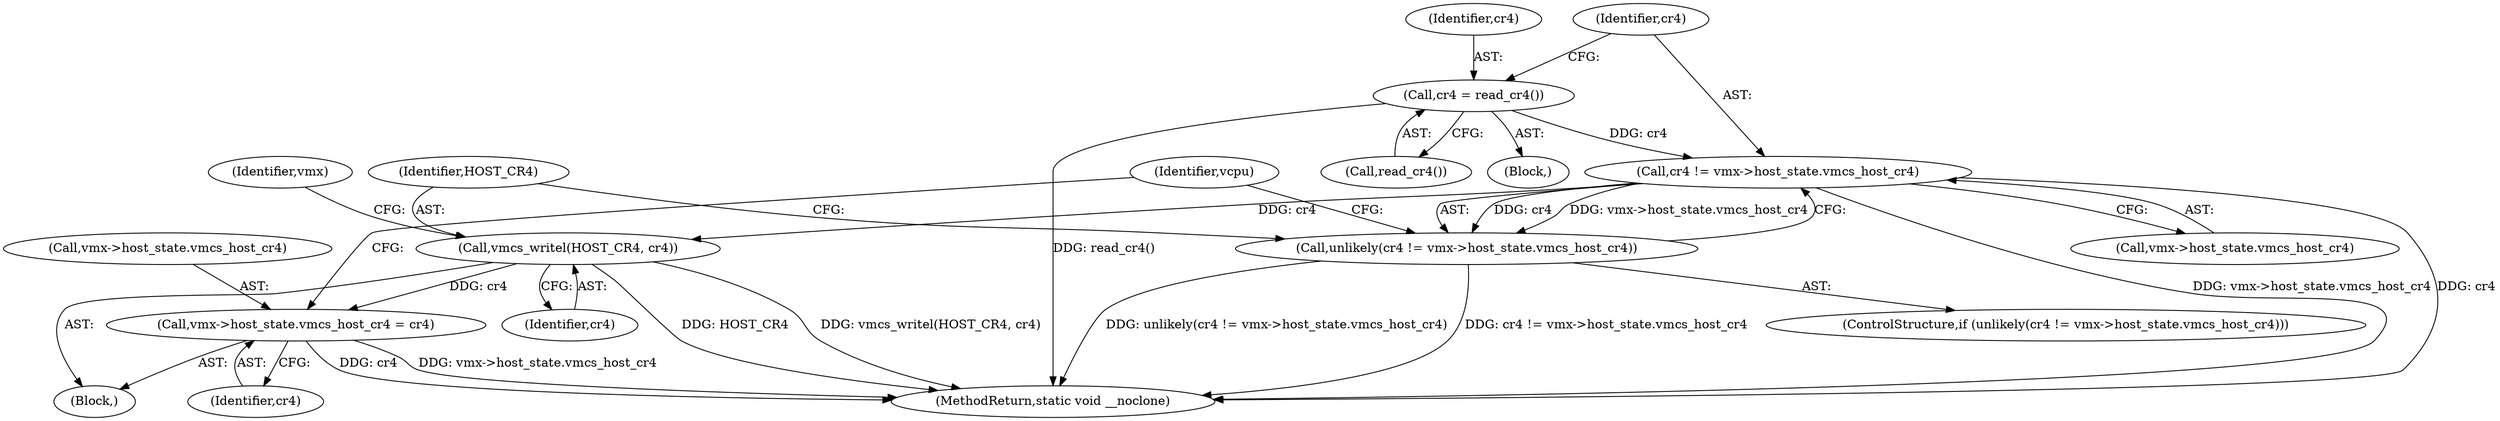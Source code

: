 digraph "0_linux_d974baa398f34393db76be45f7d4d04fbdbb4a0a_0@API" {
"1000213" [label="(Call,cr4 = read_cr4())"];
"1000218" [label="(Call,cr4 != vmx->host_state.vmcs_host_cr4)"];
"1000217" [label="(Call,unlikely(cr4 != vmx->host_state.vmcs_host_cr4))"];
"1000226" [label="(Call,vmcs_writel(HOST_CR4, cr4))"];
"1000229" [label="(Call,vmx->host_state.vmcs_host_cr4 = cr4)"];
"1000230" [label="(Call,vmx->host_state.vmcs_host_cr4)"];
"1000215" [label="(Call,read_cr4())"];
"1000239" [label="(Identifier,vcpu)"];
"1000226" [label="(Call,vmcs_writel(HOST_CR4, cr4))"];
"1000217" [label="(Call,unlikely(cr4 != vmx->host_state.vmcs_host_cr4))"];
"1000229" [label="(Call,vmx->host_state.vmcs_host_cr4 = cr4)"];
"1000225" [label="(Block,)"];
"1000213" [label="(Call,cr4 = read_cr4())"];
"1000218" [label="(Call,cr4 != vmx->host_state.vmcs_host_cr4)"];
"1000220" [label="(Call,vmx->host_state.vmcs_host_cr4)"];
"1000219" [label="(Identifier,cr4)"];
"1000353" [label="(MethodReturn,static void __noclone)"];
"1000235" [label="(Identifier,cr4)"];
"1000228" [label="(Identifier,cr4)"];
"1000216" [label="(ControlStructure,if (unlikely(cr4 != vmx->host_state.vmcs_host_cr4)))"];
"1000232" [label="(Identifier,vmx)"];
"1000214" [label="(Identifier,cr4)"];
"1000116" [label="(Block,)"];
"1000227" [label="(Identifier,HOST_CR4)"];
"1000213" -> "1000116"  [label="AST: "];
"1000213" -> "1000215"  [label="CFG: "];
"1000214" -> "1000213"  [label="AST: "];
"1000215" -> "1000213"  [label="AST: "];
"1000219" -> "1000213"  [label="CFG: "];
"1000213" -> "1000353"  [label="DDG: read_cr4()"];
"1000213" -> "1000218"  [label="DDG: cr4"];
"1000218" -> "1000217"  [label="AST: "];
"1000218" -> "1000220"  [label="CFG: "];
"1000219" -> "1000218"  [label="AST: "];
"1000220" -> "1000218"  [label="AST: "];
"1000217" -> "1000218"  [label="CFG: "];
"1000218" -> "1000353"  [label="DDG: cr4"];
"1000218" -> "1000353"  [label="DDG: vmx->host_state.vmcs_host_cr4"];
"1000218" -> "1000217"  [label="DDG: cr4"];
"1000218" -> "1000217"  [label="DDG: vmx->host_state.vmcs_host_cr4"];
"1000218" -> "1000226"  [label="DDG: cr4"];
"1000217" -> "1000216"  [label="AST: "];
"1000227" -> "1000217"  [label="CFG: "];
"1000239" -> "1000217"  [label="CFG: "];
"1000217" -> "1000353"  [label="DDG: unlikely(cr4 != vmx->host_state.vmcs_host_cr4)"];
"1000217" -> "1000353"  [label="DDG: cr4 != vmx->host_state.vmcs_host_cr4"];
"1000226" -> "1000225"  [label="AST: "];
"1000226" -> "1000228"  [label="CFG: "];
"1000227" -> "1000226"  [label="AST: "];
"1000228" -> "1000226"  [label="AST: "];
"1000232" -> "1000226"  [label="CFG: "];
"1000226" -> "1000353"  [label="DDG: HOST_CR4"];
"1000226" -> "1000353"  [label="DDG: vmcs_writel(HOST_CR4, cr4)"];
"1000226" -> "1000229"  [label="DDG: cr4"];
"1000229" -> "1000225"  [label="AST: "];
"1000229" -> "1000235"  [label="CFG: "];
"1000230" -> "1000229"  [label="AST: "];
"1000235" -> "1000229"  [label="AST: "];
"1000239" -> "1000229"  [label="CFG: "];
"1000229" -> "1000353"  [label="DDG: cr4"];
"1000229" -> "1000353"  [label="DDG: vmx->host_state.vmcs_host_cr4"];
}
